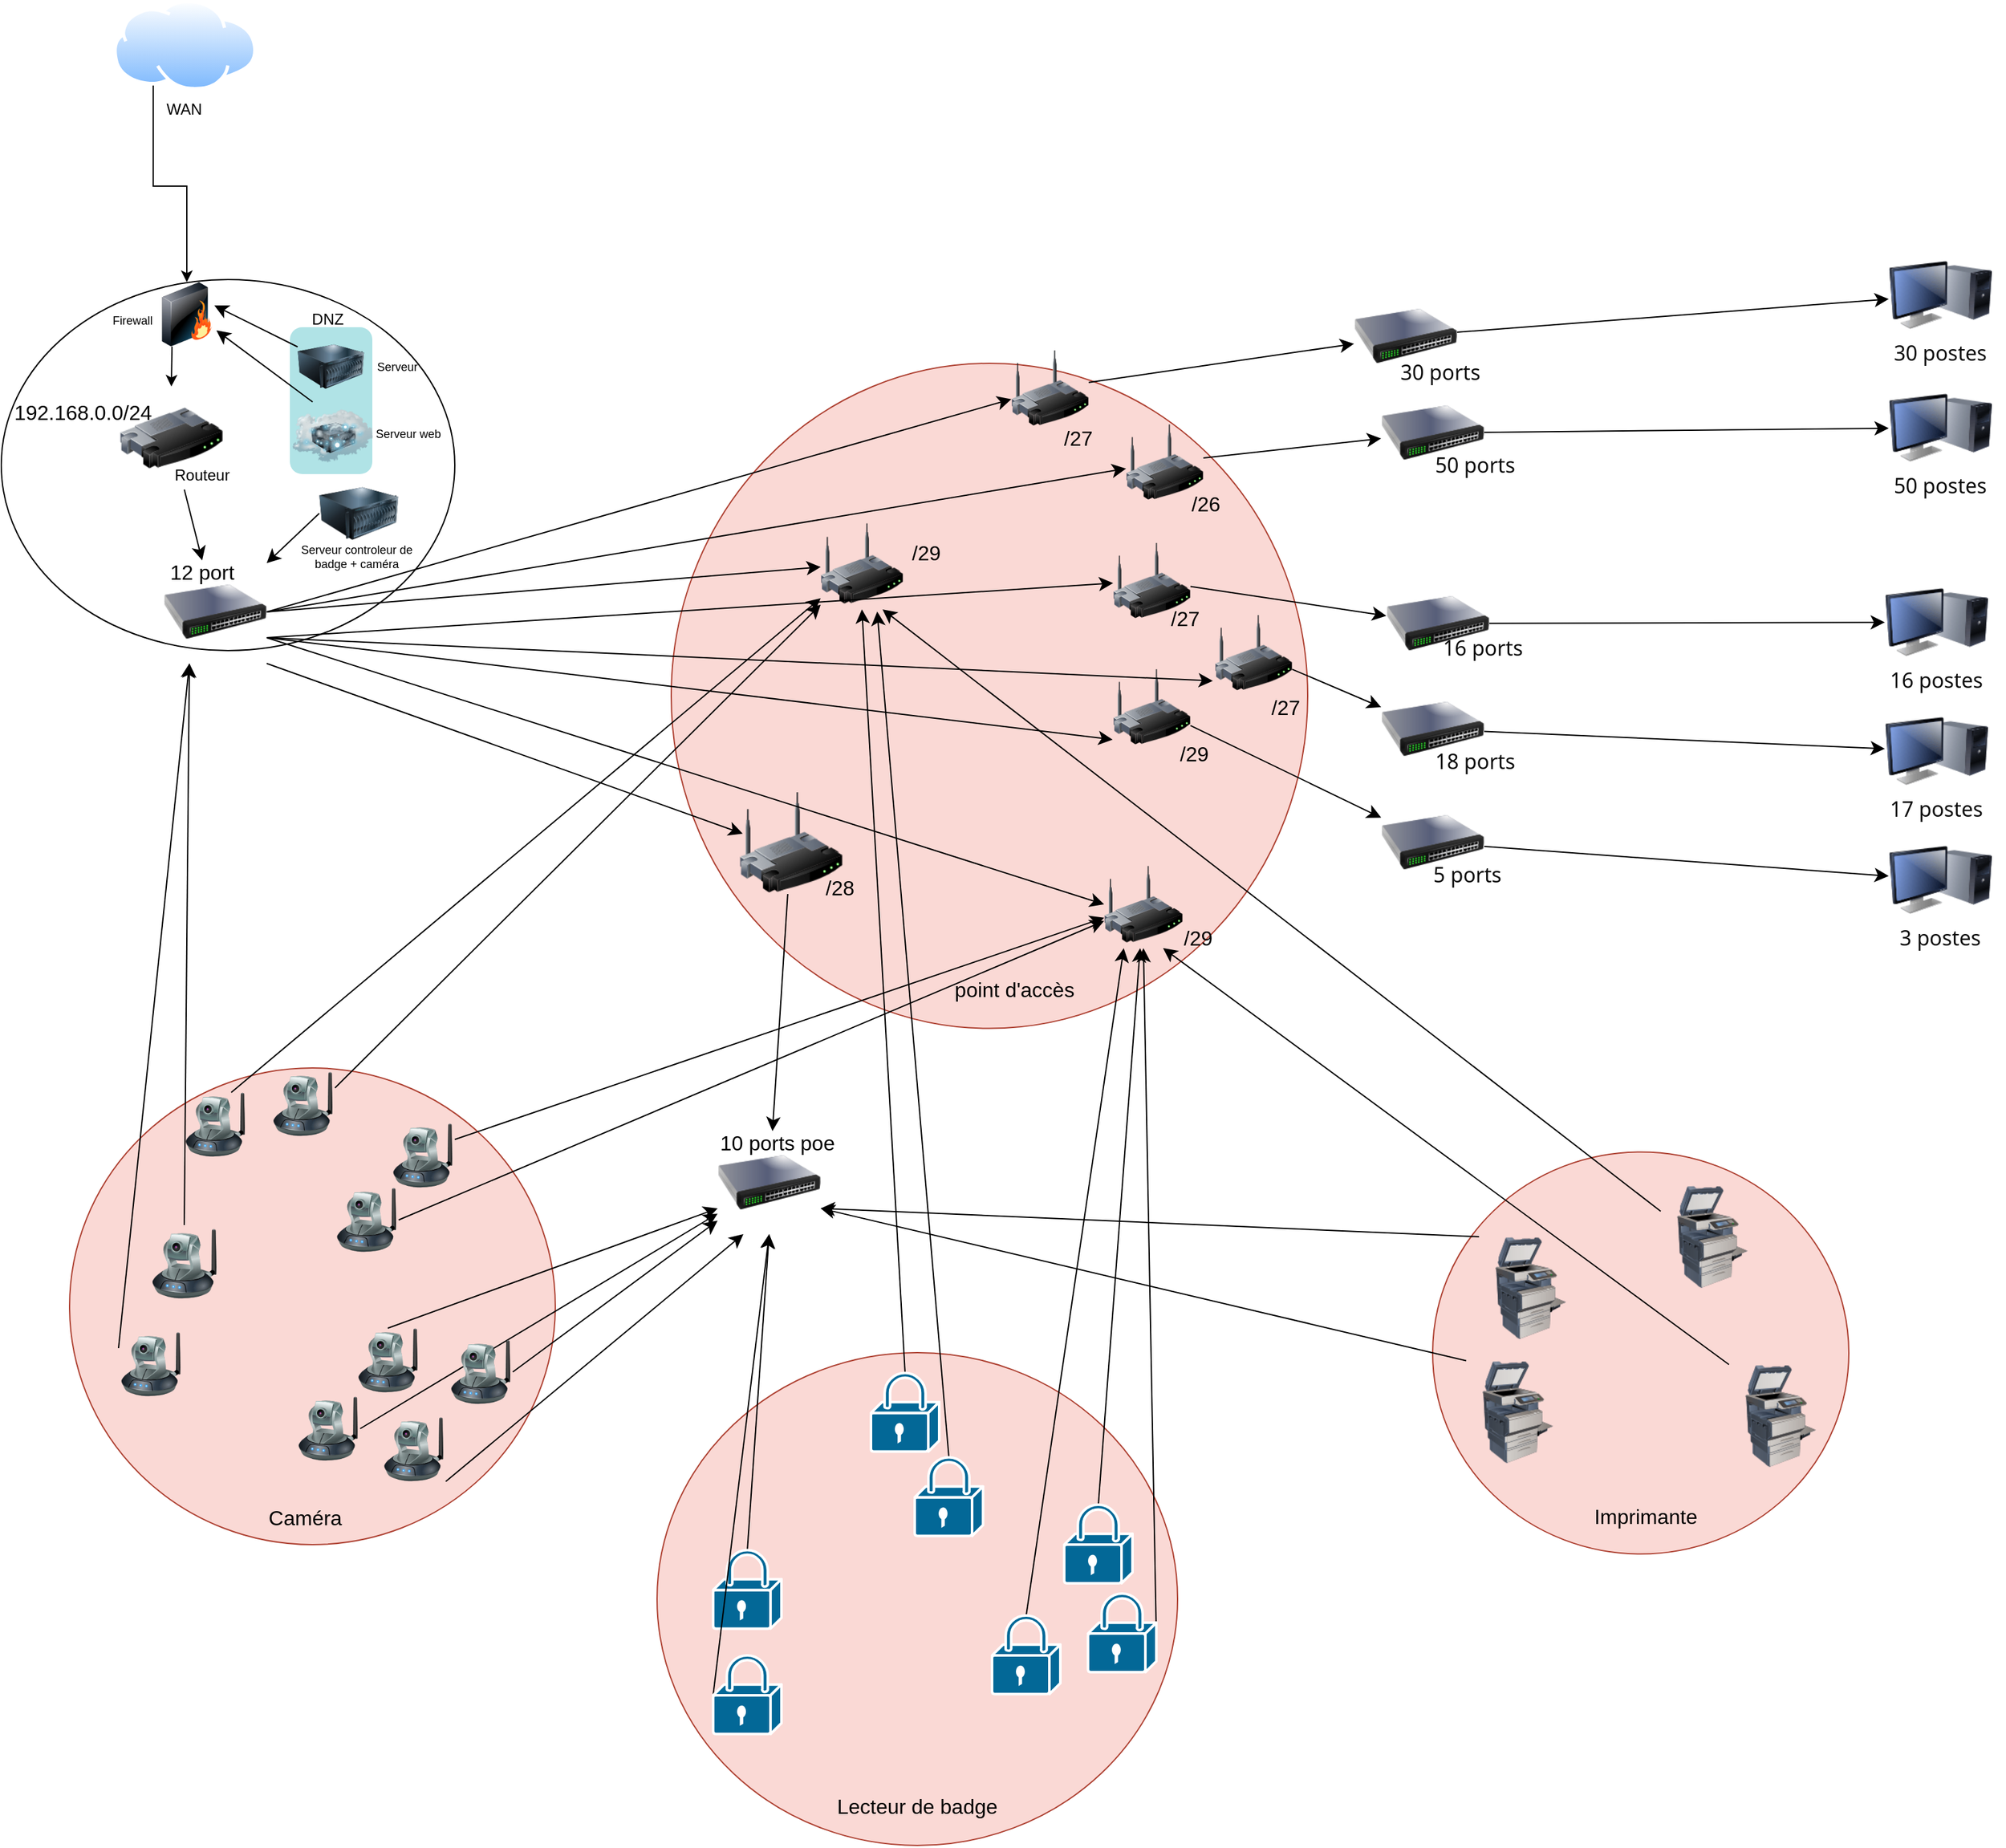 <mxfile version="24.2.5" type="github">
  <diagram name="Page-1" id="uNmgxLQSGDm85WlAwBHo">
    <mxGraphModel dx="1357" dy="1767" grid="0" gridSize="10" guides="1" tooltips="1" connect="1" arrows="1" fold="1" page="0" pageScale="1" pageWidth="827" pageHeight="1169" math="0" shadow="0">
      <root>
        <mxCell id="0" />
        <mxCell id="1" parent="0" />
        <mxCell id="vcCRb2NnFTXX9UuXq3l1-207" value="" style="ellipse;whiteSpace=wrap;html=1;fillColor=#fad9d5;strokeColor=#ae4132;" vertex="1" parent="1">
          <mxGeometry x="897" y="-252" width="494" height="516.28" as="geometry" />
        </mxCell>
        <mxCell id="vcCRb2NnFTXX9UuXq3l1-189" value="" style="ellipse;whiteSpace=wrap;html=1;fillColor=#fad9d5;strokeColor=#ae4132;" vertex="1" parent="1">
          <mxGeometry x="1488" y="360.26" width="323" height="312" as="geometry" />
        </mxCell>
        <mxCell id="vcCRb2NnFTXX9UuXq3l1-183" value="" style="ellipse;whiteSpace=wrap;html=1;fillColor=#fad9d5;strokeColor=#ae4132;" vertex="1" parent="1">
          <mxGeometry x="886" y="516" width="404" height="382.52" as="geometry" />
        </mxCell>
        <mxCell id="vcCRb2NnFTXX9UuXq3l1-178" value="" style="ellipse;whiteSpace=wrap;html=1;fillColor=#fad9d5;strokeColor=#ae4132;" vertex="1" parent="1">
          <mxGeometry x="430" y="295" width="377" height="370" as="geometry" />
        </mxCell>
        <mxCell id="vcCRb2NnFTXX9UuXq3l1-148" value="" style="ellipse;whiteSpace=wrap;html=1;" vertex="1" parent="1">
          <mxGeometry x="377" y="-317" width="352" height="288" as="geometry" />
        </mxCell>
        <mxCell id="vcCRb2NnFTXX9UuXq3l1-3" style="edgeStyle=orthogonalEdgeStyle;rounded=0;orthogonalLoop=1;jettySize=auto;html=1;exitX=0.25;exitY=1;exitDx=0;exitDy=0;" edge="1" parent="1" source="vcCRb2NnFTXX9UuXq3l1-4" target="vcCRb2NnFTXX9UuXq3l1-20">
          <mxGeometry relative="1" as="geometry" />
        </mxCell>
        <mxCell id="vcCRb2NnFTXX9UuXq3l1-10" style="edgeStyle=orthogonalEdgeStyle;rounded=0;orthogonalLoop=1;jettySize=auto;html=1;entryX=0.5;entryY=0;entryDx=0;entryDy=0;exitX=0.25;exitY=1;exitDx=0;exitDy=0;" edge="1" parent="1" source="vcCRb2NnFTXX9UuXq3l1-20" target="vcCRb2NnFTXX9UuXq3l1-22">
          <mxGeometry relative="1" as="geometry">
            <mxPoint x="467.571" y="303.4" as="sourcePoint" />
            <mxPoint x="439.0" y="367" as="targetPoint" />
          </mxGeometry>
        </mxCell>
        <mxCell id="vcCRb2NnFTXX9UuXq3l1-256" style="edgeStyle=none;curved=1;rounded=0;orthogonalLoop=1;jettySize=auto;html=1;exitX=0.5;exitY=0;exitDx=0;exitDy=0;exitPerimeter=0;fontSize=12;startSize=8;endSize=8;entryX=0.5;entryY=1;entryDx=0;entryDy=0;" edge="1" parent="1" source="vcCRb2NnFTXX9UuXq3l1-14" target="vcCRb2NnFTXX9UuXq3l1-50">
          <mxGeometry relative="1" as="geometry">
            <mxPoint x="1029" y="-61" as="targetPoint" />
          </mxGeometry>
        </mxCell>
        <mxCell id="vcCRb2NnFTXX9UuXq3l1-14" value="" style="shape=mxgraph.cisco.security.lock;sketch=0;html=1;pointerEvents=1;dashed=0;fillColor=#036897;strokeColor=#ffffff;strokeWidth=2;verticalLabelPosition=bottom;verticalAlign=top;align=center;outlineConnect=0;" vertex="1" parent="1">
          <mxGeometry x="1052" y="531.76" width="53" height="61" as="geometry" />
        </mxCell>
        <mxCell id="vcCRb2NnFTXX9UuXq3l1-23" value="" style="image;html=1;image=img/lib/clip_art/networking/Switch_128x128.png" vertex="1" parent="1">
          <mxGeometry x="933" y="344" width="80" height="80" as="geometry" />
        </mxCell>
        <mxCell id="vcCRb2NnFTXX9UuXq3l1-210" style="edgeStyle=none;curved=1;rounded=0;orthogonalLoop=1;jettySize=auto;html=1;fontSize=12;startSize=8;endSize=8;" edge="1" parent="1" source="vcCRb2NnFTXX9UuXq3l1-25" target="vcCRb2NnFTXX9UuXq3l1-23">
          <mxGeometry relative="1" as="geometry" />
        </mxCell>
        <mxCell id="vcCRb2NnFTXX9UuXq3l1-25" value="" style="image;html=1;image=img/lib/clip_art/networking/Wireless_Router_128x128.png" vertex="1" parent="1">
          <mxGeometry x="950" y="80" width="80" height="80" as="geometry" />
        </mxCell>
        <mxCell id="vcCRb2NnFTXX9UuXq3l1-262" style="edgeStyle=none;curved=1;rounded=0;orthogonalLoop=1;jettySize=auto;html=1;exitX=1;exitY=0.5;exitDx=0;exitDy=0;fontSize=12;startSize=8;endSize=8;" edge="1" parent="1" source="vcCRb2NnFTXX9UuXq3l1-26" target="vcCRb2NnFTXX9UuXq3l1-23">
          <mxGeometry relative="1" as="geometry" />
        </mxCell>
        <mxCell id="vcCRb2NnFTXX9UuXq3l1-26" value="" style="image;html=1;image=img/lib/clip_art/networking/Ip_Camera_128x128.png" vertex="1" parent="1">
          <mxGeometry x="605.55" y="550" width="50" height="50" as="geometry" />
        </mxCell>
        <mxCell id="vcCRb2NnFTXX9UuXq3l1-261" style="edgeStyle=none;curved=1;rounded=0;orthogonalLoop=1;jettySize=auto;html=1;exitX=0.5;exitY=0;exitDx=0;exitDy=0;entryX=0;entryY=0.75;entryDx=0;entryDy=0;fontSize=12;startSize=8;endSize=8;" edge="1" parent="1" source="vcCRb2NnFTXX9UuXq3l1-30" target="vcCRb2NnFTXX9UuXq3l1-23">
          <mxGeometry relative="1" as="geometry" />
        </mxCell>
        <mxCell id="vcCRb2NnFTXX9UuXq3l1-30" value="" style="image;html=1;image=img/lib/clip_art/networking/Ip_Camera_128x128.png" vertex="1" parent="1">
          <mxGeometry x="652" y="497" width="50" height="50" as="geometry" />
        </mxCell>
        <mxCell id="vcCRb2NnFTXX9UuXq3l1-242" style="edgeStyle=none;curved=1;rounded=0;orthogonalLoop=1;jettySize=auto;html=1;exitX=0;exitY=0.25;exitDx=0;exitDy=0;entryX=0.25;entryY=1;entryDx=0;entryDy=0;fontSize=12;startSize=8;endSize=8;" edge="1" parent="1" source="vcCRb2NnFTXX9UuXq3l1-32" target="vcCRb2NnFTXX9UuXq3l1-12">
          <mxGeometry relative="1" as="geometry" />
        </mxCell>
        <mxCell id="vcCRb2NnFTXX9UuXq3l1-32" value="" style="image;html=1;image=img/lib/clip_art/networking/Ip_Camera_128x128.png" vertex="1" parent="1">
          <mxGeometry x="468" y="500" width="50" height="50" as="geometry" />
        </mxCell>
        <mxCell id="vcCRb2NnFTXX9UuXq3l1-247" style="edgeStyle=none;curved=1;rounded=0;orthogonalLoop=1;jettySize=auto;html=1;exitX=0;exitY=0;exitDx=0;exitDy=0;entryX=1;entryY=0.75;entryDx=0;entryDy=0;fontSize=12;startSize=8;endSize=8;" edge="1" parent="1" source="vcCRb2NnFTXX9UuXq3l1-34" target="vcCRb2NnFTXX9UuXq3l1-23">
          <mxGeometry relative="1" as="geometry" />
        </mxCell>
        <mxCell id="vcCRb2NnFTXX9UuXq3l1-34" value="" style="image;html=1;image=img/lib/clip_art/computers/Printer_Commercial_128x128.png" vertex="1" parent="1">
          <mxGeometry x="1524.0" y="426" width="80" height="80" as="geometry" />
        </mxCell>
        <mxCell id="vcCRb2NnFTXX9UuXq3l1-248" style="edgeStyle=none;curved=1;rounded=0;orthogonalLoop=1;jettySize=auto;html=1;exitX=0;exitY=0;exitDx=0;exitDy=0;entryX=1;entryY=0.75;entryDx=0;entryDy=0;fontSize=12;startSize=8;endSize=8;" edge="1" parent="1" source="vcCRb2NnFTXX9UuXq3l1-36" target="vcCRb2NnFTXX9UuXq3l1-23">
          <mxGeometry relative="1" as="geometry" />
        </mxCell>
        <mxCell id="vcCRb2NnFTXX9UuXq3l1-36" value="" style="image;html=1;image=img/lib/clip_art/computers/Printer_Commercial_128x128.png" vertex="1" parent="1">
          <mxGeometry x="1514" y="522.26" width="80" height="80" as="geometry" />
        </mxCell>
        <mxCell id="vcCRb2NnFTXX9UuXq3l1-239" style="edgeStyle=none;curved=1;rounded=0;orthogonalLoop=1;jettySize=auto;html=1;exitX=0.5;exitY=0;exitDx=0;exitDy=0;exitPerimeter=0;entryX=0.5;entryY=1;entryDx=0;entryDy=0;fontSize=12;startSize=8;endSize=8;" edge="1" parent="1" source="vcCRb2NnFTXX9UuXq3l1-39" target="vcCRb2NnFTXX9UuXq3l1-23">
          <mxGeometry relative="1" as="geometry" />
        </mxCell>
        <mxCell id="vcCRb2NnFTXX9UuXq3l1-39" value="" style="shape=mxgraph.cisco.security.lock;sketch=0;html=1;pointerEvents=1;dashed=0;fillColor=#036897;strokeColor=#ffffff;strokeWidth=2;verticalLabelPosition=bottom;verticalAlign=top;align=center;outlineConnect=0;" vertex="1" parent="1">
          <mxGeometry x="929.56" y="669.22" width="53" height="61" as="geometry" />
        </mxCell>
        <mxCell id="vcCRb2NnFTXX9UuXq3l1-42" value="" style="image;html=1;image=img/lib/clip_art/networking/Wireless_Router_128x128.png" vertex="1" parent="1">
          <mxGeometry x="1233" y="134" width="61" height="68" as="geometry" />
        </mxCell>
        <mxCell id="vcCRb2NnFTXX9UuXq3l1-258" style="edgeStyle=none;curved=1;rounded=0;orthogonalLoop=1;jettySize=auto;html=1;exitX=0;exitY=0.25;exitDx=0;exitDy=0;fontSize=12;startSize=8;endSize=8;entryX=0.75;entryY=1;entryDx=0;entryDy=0;" edge="1" parent="1" source="vcCRb2NnFTXX9UuXq3l1-44" target="vcCRb2NnFTXX9UuXq3l1-50">
          <mxGeometry relative="1" as="geometry">
            <mxPoint x="1120.667" y="-75.5" as="targetPoint" />
          </mxGeometry>
        </mxCell>
        <mxCell id="vcCRb2NnFTXX9UuXq3l1-44" value="" style="image;html=1;image=img/lib/clip_art/computers/Printer_Commercial_128x128.png" vertex="1" parent="1">
          <mxGeometry x="1665" y="386.26" width="80" height="80" as="geometry" />
        </mxCell>
        <mxCell id="vcCRb2NnFTXX9UuXq3l1-265" style="edgeStyle=none;curved=1;rounded=0;orthogonalLoop=1;jettySize=auto;html=1;exitX=1;exitY=0.25;exitDx=0;exitDy=0;fontSize=12;startSize=8;endSize=8;" edge="1" parent="1" source="vcCRb2NnFTXX9UuXq3l1-45" target="vcCRb2NnFTXX9UuXq3l1-42">
          <mxGeometry relative="1" as="geometry" />
        </mxCell>
        <mxCell id="vcCRb2NnFTXX9UuXq3l1-45" value="" style="image;html=1;image=img/lib/clip_art/networking/Ip_Camera_128x128.png" vertex="1" parent="1">
          <mxGeometry x="679" y="338" width="50" height="50" as="geometry" />
        </mxCell>
        <mxCell id="vcCRb2NnFTXX9UuXq3l1-266" style="edgeStyle=none;curved=1;rounded=0;orthogonalLoop=1;jettySize=auto;html=1;exitX=1;exitY=0.25;exitDx=0;exitDy=0;fontSize=12;startSize=8;endSize=8;" edge="1" parent="1" source="vcCRb2NnFTXX9UuXq3l1-46" target="vcCRb2NnFTXX9UuXq3l1-50">
          <mxGeometry relative="1" as="geometry" />
        </mxCell>
        <mxCell id="vcCRb2NnFTXX9UuXq3l1-46" value="" style="image;html=1;image=img/lib/clip_art/networking/Ip_Camera_128x128.png" vertex="1" parent="1">
          <mxGeometry x="586" y="298" width="50" height="50" as="geometry" />
        </mxCell>
        <mxCell id="vcCRb2NnFTXX9UuXq3l1-50" value="" style="image;html=1;image=img/lib/clip_art/networking/Wireless_Router_128x128.png" vertex="1" parent="1">
          <mxGeometry x="1013" y="-132" width="64" height="71" as="geometry" />
        </mxCell>
        <mxCell id="vcCRb2NnFTXX9UuXq3l1-257" style="edgeStyle=none;curved=1;rounded=0;orthogonalLoop=1;jettySize=auto;html=1;exitX=0;exitY=0;exitDx=0;exitDy=0;entryX=0.75;entryY=1;entryDx=0;entryDy=0;fontSize=12;startSize=8;endSize=8;" edge="1" parent="1" source="vcCRb2NnFTXX9UuXq3l1-52" target="vcCRb2NnFTXX9UuXq3l1-42">
          <mxGeometry relative="1" as="geometry" />
        </mxCell>
        <mxCell id="vcCRb2NnFTXX9UuXq3l1-52" value="" style="image;html=1;image=img/lib/clip_art/computers/Printer_Commercial_128x128.png" vertex="1" parent="1">
          <mxGeometry x="1718" y="525.26" width="80" height="80" as="geometry" />
        </mxCell>
        <mxCell id="vcCRb2NnFTXX9UuXq3l1-267" style="edgeStyle=none;curved=1;rounded=0;orthogonalLoop=1;jettySize=auto;html=1;exitX=0.75;exitY=0;exitDx=0;exitDy=0;fontSize=12;startSize=8;endSize=8;" edge="1" parent="1" source="vcCRb2NnFTXX9UuXq3l1-54" target="vcCRb2NnFTXX9UuXq3l1-50">
          <mxGeometry relative="1" as="geometry" />
        </mxCell>
        <mxCell id="vcCRb2NnFTXX9UuXq3l1-54" value="" style="image;html=1;image=img/lib/clip_art/networking/Ip_Camera_128x128.png" vertex="1" parent="1">
          <mxGeometry x="518" y="314" width="50" height="50" as="geometry" />
        </mxCell>
        <mxCell id="vcCRb2NnFTXX9UuXq3l1-253" style="edgeStyle=none;curved=1;rounded=0;orthogonalLoop=1;jettySize=auto;html=1;exitX=1;exitY=0.5;exitDx=0;exitDy=0;exitPerimeter=0;entryX=0.5;entryY=1;entryDx=0;entryDy=0;fontSize=12;startSize=8;endSize=8;" edge="1" parent="1" source="vcCRb2NnFTXX9UuXq3l1-58" target="vcCRb2NnFTXX9UuXq3l1-42">
          <mxGeometry relative="1" as="geometry" />
        </mxCell>
        <mxCell id="vcCRb2NnFTXX9UuXq3l1-58" value="" style="shape=mxgraph.cisco.security.lock;sketch=0;html=1;pointerEvents=1;dashed=0;fillColor=#036897;strokeColor=#ffffff;strokeWidth=2;verticalLabelPosition=bottom;verticalAlign=top;align=center;outlineConnect=0;" vertex="1" parent="1">
          <mxGeometry x="1220.48" y="703" width="53" height="61" as="geometry" />
        </mxCell>
        <mxCell id="vcCRb2NnFTXX9UuXq3l1-255" style="edgeStyle=none;curved=1;rounded=0;orthogonalLoop=1;jettySize=auto;html=1;exitX=0.5;exitY=0;exitDx=0;exitDy=0;exitPerimeter=0;entryX=0.685;entryY=1.024;entryDx=0;entryDy=0;fontSize=12;startSize=8;endSize=8;entryPerimeter=0;" edge="1" parent="1" source="vcCRb2NnFTXX9UuXq3l1-61" target="vcCRb2NnFTXX9UuXq3l1-50">
          <mxGeometry relative="1" as="geometry" />
        </mxCell>
        <mxCell id="vcCRb2NnFTXX9UuXq3l1-61" value="" style="shape=mxgraph.cisco.security.lock;sketch=0;html=1;pointerEvents=1;dashed=0;fillColor=#036897;strokeColor=#ffffff;strokeWidth=2;verticalLabelPosition=bottom;verticalAlign=top;align=center;outlineConnect=0;" vertex="1" parent="1">
          <mxGeometry x="1086" y="597.26" width="53" height="61" as="geometry" />
        </mxCell>
        <mxCell id="vcCRb2NnFTXX9UuXq3l1-201" style="edgeStyle=none;curved=1;rounded=0;orthogonalLoop=1;jettySize=auto;html=1;fontSize=12;startSize=8;endSize=8;" edge="1" parent="1" source="vcCRb2NnFTXX9UuXq3l1-62" target="vcCRb2NnFTXX9UuXq3l1-82">
          <mxGeometry relative="1" as="geometry" />
        </mxCell>
        <mxCell id="vcCRb2NnFTXX9UuXq3l1-62" value="" style="image;html=1;image=img/lib/clip_art/networking/Wireless_Router_128x128.png" vertex="1" parent="1">
          <mxGeometry x="1240.0" y="-19" width="60" height="67.48" as="geometry" />
        </mxCell>
        <mxCell id="vcCRb2NnFTXX9UuXq3l1-200" style="edgeStyle=none;curved=1;rounded=0;orthogonalLoop=1;jettySize=auto;html=1;fontSize=12;startSize=8;endSize=8;" edge="1" parent="1" source="vcCRb2NnFTXX9UuXq3l1-64" target="vcCRb2NnFTXX9UuXq3l1-81">
          <mxGeometry relative="1" as="geometry" />
        </mxCell>
        <mxCell id="vcCRb2NnFTXX9UuXq3l1-64" value="" style="image;html=1;image=img/lib/clip_art/networking/Wireless_Router_128x128.png" vertex="1" parent="1">
          <mxGeometry x="1319" y="-61.0" width="60" height="67.48" as="geometry" />
        </mxCell>
        <mxCell id="vcCRb2NnFTXX9UuXq3l1-197" style="edgeStyle=none;curved=1;rounded=0;orthogonalLoop=1;jettySize=auto;html=1;fontSize=12;startSize=8;endSize=8;" edge="1" parent="1" source="vcCRb2NnFTXX9UuXq3l1-65" target="vcCRb2NnFTXX9UuXq3l1-78">
          <mxGeometry relative="1" as="geometry" />
        </mxCell>
        <mxCell id="vcCRb2NnFTXX9UuXq3l1-65" value="" style="image;html=1;image=img/lib/clip_art/networking/Wireless_Router_128x128.png" vertex="1" parent="1">
          <mxGeometry x="1161" y="-266.48" width="60" height="67.48" as="geometry" />
        </mxCell>
        <mxCell id="vcCRb2NnFTXX9UuXq3l1-198" style="edgeStyle=none;curved=1;rounded=0;orthogonalLoop=1;jettySize=auto;html=1;fontSize=12;startSize=8;endSize=8;" edge="1" parent="1" source="vcCRb2NnFTXX9UuXq3l1-67" target="vcCRb2NnFTXX9UuXq3l1-79">
          <mxGeometry relative="1" as="geometry" />
        </mxCell>
        <mxCell id="vcCRb2NnFTXX9UuXq3l1-67" value="" style="image;html=1;image=img/lib/clip_art/networking/Wireless_Router_128x128.png" vertex="1" parent="1">
          <mxGeometry x="1250.0" y="-209.0" width="60" height="67.48" as="geometry" />
        </mxCell>
        <mxCell id="vcCRb2NnFTXX9UuXq3l1-240" style="edgeStyle=none;curved=1;rounded=0;orthogonalLoop=1;jettySize=auto;html=1;exitX=0;exitY=0.5;exitDx=0;exitDy=0;exitPerimeter=0;entryX=0.5;entryY=1;entryDx=0;entryDy=0;fontSize=12;startSize=8;endSize=8;" edge="1" parent="1" source="vcCRb2NnFTXX9UuXq3l1-72" target="vcCRb2NnFTXX9UuXq3l1-23">
          <mxGeometry relative="1" as="geometry" />
        </mxCell>
        <mxCell id="vcCRb2NnFTXX9UuXq3l1-72" value="" style="shape=mxgraph.cisco.security.lock;sketch=0;html=1;pointerEvents=1;dashed=0;fillColor=#036897;strokeColor=#ffffff;strokeWidth=2;verticalLabelPosition=bottom;verticalAlign=top;align=center;outlineConnect=0;" vertex="1" parent="1">
          <mxGeometry x="929.56" y="750.98" width="53" height="61" as="geometry" />
        </mxCell>
        <mxCell id="vcCRb2NnFTXX9UuXq3l1-199" style="edgeStyle=none;curved=1;rounded=0;orthogonalLoop=1;jettySize=auto;html=1;fontSize=12;startSize=8;endSize=8;" edge="1" parent="1" source="vcCRb2NnFTXX9UuXq3l1-74" target="vcCRb2NnFTXX9UuXq3l1-80">
          <mxGeometry relative="1" as="geometry" />
        </mxCell>
        <mxCell id="vcCRb2NnFTXX9UuXq3l1-74" value="" style="image;html=1;image=img/lib/clip_art/networking/Wireless_Router_128x128.png" vertex="1" parent="1">
          <mxGeometry x="1240.0" y="-117.0" width="60" height="67.48" as="geometry" />
        </mxCell>
        <mxCell id="vcCRb2NnFTXX9UuXq3l1-202" style="edgeStyle=none;curved=1;rounded=0;orthogonalLoop=1;jettySize=auto;html=1;fontSize=12;startSize=8;endSize=8;" edge="1" parent="1" source="vcCRb2NnFTXX9UuXq3l1-78" target="vcCRb2NnFTXX9UuXq3l1-91">
          <mxGeometry relative="1" as="geometry" />
        </mxCell>
        <mxCell id="vcCRb2NnFTXX9UuXq3l1-78" value="" style="image;html=1;image=img/lib/clip_art/networking/Switch_128x128.png" vertex="1" parent="1">
          <mxGeometry x="1427" y="-313" width="80" height="80" as="geometry" />
        </mxCell>
        <mxCell id="vcCRb2NnFTXX9UuXq3l1-203" style="edgeStyle=none;curved=1;rounded=0;orthogonalLoop=1;jettySize=auto;html=1;fontSize=12;startSize=8;endSize=8;" edge="1" parent="1" source="vcCRb2NnFTXX9UuXq3l1-79" target="vcCRb2NnFTXX9UuXq3l1-88">
          <mxGeometry relative="1" as="geometry" />
        </mxCell>
        <mxCell id="vcCRb2NnFTXX9UuXq3l1-79" value="" style="image;html=1;image=img/lib/clip_art/networking/Switch_128x128.png" vertex="1" parent="1">
          <mxGeometry x="1448" y="-238" width="80" height="80" as="geometry" />
        </mxCell>
        <mxCell id="vcCRb2NnFTXX9UuXq3l1-205" style="edgeStyle=none;curved=1;rounded=0;orthogonalLoop=1;jettySize=auto;html=1;fontSize=12;startSize=8;endSize=8;" edge="1" parent="1" source="vcCRb2NnFTXX9UuXq3l1-80" target="vcCRb2NnFTXX9UuXq3l1-94">
          <mxGeometry relative="1" as="geometry" />
        </mxCell>
        <mxCell id="vcCRb2NnFTXX9UuXq3l1-204" style="edgeStyle=none;curved=1;rounded=0;orthogonalLoop=1;jettySize=auto;html=1;fontSize=12;startSize=8;endSize=8;" edge="1" parent="1" source="vcCRb2NnFTXX9UuXq3l1-81" target="vcCRb2NnFTXX9UuXq3l1-97">
          <mxGeometry relative="1" as="geometry" />
        </mxCell>
        <mxCell id="vcCRb2NnFTXX9UuXq3l1-206" style="edgeStyle=none;curved=1;rounded=0;orthogonalLoop=1;jettySize=auto;html=1;fontSize=12;startSize=8;endSize=8;" edge="1" parent="1" source="vcCRb2NnFTXX9UuXq3l1-82" target="vcCRb2NnFTXX9UuXq3l1-100">
          <mxGeometry relative="1" as="geometry" />
        </mxCell>
        <mxCell id="vcCRb2NnFTXX9UuXq3l1-85" value="&lt;span style=&quot;color: rgb(13, 13, 13); font-family: Söhne, ui-sans-serif, system-ui, -apple-system, &amp;quot;Segoe UI&amp;quot;, Roboto, Ubuntu, Cantarell, &amp;quot;Noto Sans&amp;quot;, sans-serif, &amp;quot;Helvetica Neue&amp;quot;, Arial, &amp;quot;Apple Color Emoji&amp;quot;, &amp;quot;Segoe UI Emoji&amp;quot;, &amp;quot;Segoe UI Symbol&amp;quot;, &amp;quot;Noto Color Emoji&amp;quot;; font-size: 16px; text-align: start; white-space-collapse: preserve;&quot;&gt;50 ports&lt;/span&gt;" style="text;strokeColor=none;align=center;fillColor=none;html=1;verticalAlign=middle;whiteSpace=wrap;rounded=0;labelBackgroundColor=none;" vertex="1" parent="1">
          <mxGeometry x="1471" y="-188" width="100" height="30" as="geometry" />
        </mxCell>
        <mxCell id="vcCRb2NnFTXX9UuXq3l1-86" value="&lt;span style=&quot;color: rgb(13, 13, 13); font-family: Söhne, ui-sans-serif, system-ui, -apple-system, &amp;quot;Segoe UI&amp;quot;, Roboto, Ubuntu, Cantarell, &amp;quot;Noto Sans&amp;quot;, sans-serif, &amp;quot;Helvetica Neue&amp;quot;, Arial, &amp;quot;Apple Color Emoji&amp;quot;, &amp;quot;Segoe UI Emoji&amp;quot;, &amp;quot;Segoe UI Symbol&amp;quot;, &amp;quot;Noto Color Emoji&amp;quot;; font-size: 16px; text-align: start; white-space-collapse: preserve;&quot;&gt;30 ports&lt;/span&gt;" style="text;strokeColor=none;align=center;fillColor=none;html=1;verticalAlign=middle;whiteSpace=wrap;rounded=0;labelBackgroundColor=none;" vertex="1" parent="1">
          <mxGeometry x="1444" y="-260.22" width="100" height="30" as="geometry" />
        </mxCell>
        <mxCell id="vcCRb2NnFTXX9UuXq3l1-250" style="edgeStyle=none;curved=1;rounded=0;orthogonalLoop=1;jettySize=auto;html=1;exitX=0.5;exitY=0;exitDx=0;exitDy=0;exitPerimeter=0;fontSize=12;startSize=8;endSize=8;" edge="1" parent="1" source="vcCRb2NnFTXX9UuXq3l1-144" target="vcCRb2NnFTXX9UuXq3l1-42">
          <mxGeometry relative="1" as="geometry" />
        </mxCell>
        <mxCell id="vcCRb2NnFTXX9UuXq3l1-144" value="" style="shape=mxgraph.cisco.security.lock;sketch=0;html=1;pointerEvents=1;dashed=0;fillColor=#036897;strokeColor=#ffffff;strokeWidth=2;verticalLabelPosition=bottom;verticalAlign=top;align=center;outlineConnect=0;" vertex="1" parent="1">
          <mxGeometry x="1202.0" y="634" width="53" height="61" as="geometry" />
        </mxCell>
        <mxCell id="vcCRb2NnFTXX9UuXq3l1-254" style="edgeStyle=none;curved=1;rounded=0;orthogonalLoop=1;jettySize=auto;html=1;exitX=0.5;exitY=0;exitDx=0;exitDy=0;exitPerimeter=0;entryX=0.25;entryY=1;entryDx=0;entryDy=0;fontSize=12;startSize=8;endSize=8;" edge="1" parent="1" source="vcCRb2NnFTXX9UuXq3l1-145" target="vcCRb2NnFTXX9UuXq3l1-42">
          <mxGeometry relative="1" as="geometry" />
        </mxCell>
        <mxCell id="vcCRb2NnFTXX9UuXq3l1-145" value="" style="shape=mxgraph.cisco.security.lock;sketch=0;html=1;pointerEvents=1;dashed=0;fillColor=#036897;strokeColor=#ffffff;strokeWidth=2;verticalLabelPosition=bottom;verticalAlign=top;align=center;outlineConnect=0;" vertex="1" parent="1">
          <mxGeometry x="1146" y="720" width="53" height="61" as="geometry" />
        </mxCell>
        <mxCell id="vcCRb2NnFTXX9UuXq3l1-149" value="" style="group" vertex="1" connectable="0" parent="1">
          <mxGeometry x="464" y="-534" width="111.11" height="100" as="geometry" />
        </mxCell>
        <mxCell id="vcCRb2NnFTXX9UuXq3l1-4" value="" style="image;aspect=fixed;perimeter=ellipsePerimeter;html=1;align=center;shadow=0;dashed=0;spacingTop=3;image=img/lib/active_directory/internet_cloud.svg;" vertex="1" parent="vcCRb2NnFTXX9UuXq3l1-149">
          <mxGeometry width="111.11" height="70" as="geometry" />
        </mxCell>
        <mxCell id="vcCRb2NnFTXX9UuXq3l1-120" value="WAN" style="text;strokeColor=none;align=center;fillColor=none;html=1;verticalAlign=middle;whiteSpace=wrap;rounded=0;" vertex="1" parent="vcCRb2NnFTXX9UuXq3l1-149">
          <mxGeometry x="25" y="70" width="60" height="30" as="geometry" />
        </mxCell>
        <mxCell id="vcCRb2NnFTXX9UuXq3l1-154" value="" style="group" vertex="1" connectable="0" parent="1">
          <mxGeometry x="433" y="-315" width="111" height="50" as="geometry" />
        </mxCell>
        <mxCell id="vcCRb2NnFTXX9UuXq3l1-20" value="" style="image;html=1;image=img/lib/clip_art/networking/Firewall_128x128.png" vertex="1" parent="vcCRb2NnFTXX9UuXq3l1-154">
          <mxGeometry x="65" width="46" height="50" as="geometry" />
        </mxCell>
        <mxCell id="vcCRb2NnFTXX9UuXq3l1-108" value="Firewall" style="text;strokeColor=none;align=center;fillColor=none;html=1;verticalAlign=middle;whiteSpace=wrap;rounded=0;fontSize=9;labelBackgroundColor=none;" vertex="1" parent="vcCRb2NnFTXX9UuXq3l1-154">
          <mxGeometry x="6" y="20" width="80" height="20" as="geometry" />
        </mxCell>
        <mxCell id="vcCRb2NnFTXX9UuXq3l1-22" value="" style="image;html=1;image=img/lib/clip_art/networking/Router_128x128.png" vertex="1" parent="1">
          <mxGeometry x="469" y="-234" width="80" height="80" as="geometry" />
        </mxCell>
        <mxCell id="vcCRb2NnFTXX9UuXq3l1-109" value="Routeur" style="text;strokeColor=none;align=center;fillColor=none;html=1;verticalAlign=middle;whiteSpace=wrap;rounded=0;" vertex="1" parent="1">
          <mxGeometry x="503" y="-180.26" width="60" height="30" as="geometry" />
        </mxCell>
        <mxCell id="vcCRb2NnFTXX9UuXq3l1-223" style="edgeStyle=none;curved=1;rounded=0;orthogonalLoop=1;jettySize=auto;html=1;exitX=1;exitY=0.5;exitDx=0;exitDy=0;fontSize=12;startSize=8;endSize=8;" edge="1" parent="1" source="vcCRb2NnFTXX9UuXq3l1-12" target="vcCRb2NnFTXX9UuXq3l1-50">
          <mxGeometry relative="1" as="geometry" />
        </mxCell>
        <mxCell id="vcCRb2NnFTXX9UuXq3l1-226" style="edgeStyle=none;curved=1;rounded=0;orthogonalLoop=1;jettySize=auto;html=1;exitX=1;exitY=0.75;exitDx=0;exitDy=0;fontSize=12;startSize=8;endSize=8;" edge="1" parent="1" source="vcCRb2NnFTXX9UuXq3l1-12" target="vcCRb2NnFTXX9UuXq3l1-74">
          <mxGeometry relative="1" as="geometry" />
        </mxCell>
        <mxCell id="vcCRb2NnFTXX9UuXq3l1-230" style="edgeStyle=none;curved=1;rounded=0;orthogonalLoop=1;jettySize=auto;html=1;exitX=1;exitY=0.75;exitDx=0;exitDy=0;entryX=0;entryY=0.5;entryDx=0;entryDy=0;fontSize=12;startSize=8;endSize=8;" edge="1" parent="1" source="vcCRb2NnFTXX9UuXq3l1-12" target="vcCRb2NnFTXX9UuXq3l1-42">
          <mxGeometry relative="1" as="geometry" />
        </mxCell>
        <mxCell id="vcCRb2NnFTXX9UuXq3l1-12" value="" style="image;html=1;image=img/lib/clip_art/networking/Switch_128x128.png;imageBackground=none;imageBorder=none;" vertex="1" parent="1">
          <mxGeometry x="503" y="-99" width="80" height="80" as="geometry" />
        </mxCell>
        <mxCell id="vcCRb2NnFTXX9UuXq3l1-159" style="edgeStyle=none;curved=1;rounded=0;orthogonalLoop=1;jettySize=auto;html=1;fontSize=12;startSize=8;endSize=8;" edge="1" parent="1" source="vcCRb2NnFTXX9UuXq3l1-22" target="vcCRb2NnFTXX9UuXq3l1-12">
          <mxGeometry relative="1" as="geometry" />
        </mxCell>
        <mxCell id="vcCRb2NnFTXX9UuXq3l1-165" value="" style="rounded=1;whiteSpace=wrap;html=1;strokeColor=none;fillColor=#b0e3e6;" vertex="1" parent="1">
          <mxGeometry x="601" y="-280" width="64" height="114" as="geometry" />
        </mxCell>
        <mxCell id="vcCRb2NnFTXX9UuXq3l1-151" value="" style="group;labelBackgroundColor=none;" vertex="1" connectable="0" parent="1">
          <mxGeometry x="603" y="-222" width="133" height="62" as="geometry" />
        </mxCell>
        <mxCell id="vcCRb2NnFTXX9UuXq3l1-15" value="" style="image;html=1;image=img/lib/clip_art/networking/Cloud_Server_128x128.png" vertex="1" parent="vcCRb2NnFTXX9UuXq3l1-151">
          <mxGeometry width="62.588" height="53" as="geometry" />
        </mxCell>
        <mxCell id="vcCRb2NnFTXX9UuXq3l1-106" value="Serveur web" style="text;strokeColor=none;align=center;fillColor=none;html=1;verticalAlign=middle;whiteSpace=wrap;rounded=0;fontSize=9;labelBackgroundColor=none;" vertex="1" parent="vcCRb2NnFTXX9UuXq3l1-151">
          <mxGeometry x="46.941" y="11.925" width="86.059" height="26.5" as="geometry" />
        </mxCell>
        <mxCell id="vcCRb2NnFTXX9UuXq3l1-152" value="" style="group;labelBackgroundColor=none;" vertex="1" connectable="0" parent="1">
          <mxGeometry x="607" y="-280" width="117" height="111" as="geometry" />
        </mxCell>
        <mxCell id="vcCRb2NnFTXX9UuXq3l1-5" value="" style="image;html=1;image=img/lib/clip_art/computers/Server_128x128.png" vertex="1" parent="vcCRb2NnFTXX9UuXq3l1-152">
          <mxGeometry width="51.897" height="61.0" as="geometry" />
        </mxCell>
        <mxCell id="vcCRb2NnFTXX9UuXq3l1-107" value="Serveur" style="text;strokeColor=none;align=center;fillColor=none;html=1;verticalAlign=middle;whiteSpace=wrap;rounded=0;fontSize=9;labelBackgroundColor=none;" vertex="1" parent="vcCRb2NnFTXX9UuXq3l1-152">
          <mxGeometry x="48.19" y="22.875" width="59.31" height="15.25" as="geometry" />
        </mxCell>
        <mxCell id="vcCRb2NnFTXX9UuXq3l1-166" value="DNZ" style="text;strokeColor=none;align=center;fillColor=none;html=1;verticalAlign=middle;whiteSpace=wrap;rounded=0;fontSize=12;" vertex="1" parent="1">
          <mxGeometry x="614" y="-294" width="33.1" height="16" as="geometry" />
        </mxCell>
        <mxCell id="vcCRb2NnFTXX9UuXq3l1-241" style="edgeStyle=none;curved=1;rounded=0;orthogonalLoop=1;jettySize=auto;html=1;exitX=0.5;exitY=0;exitDx=0;exitDy=0;entryX=0.25;entryY=1;entryDx=0;entryDy=0;fontSize=12;startSize=8;endSize=8;" edge="1" parent="1" source="vcCRb2NnFTXX9UuXq3l1-19" target="vcCRb2NnFTXX9UuXq3l1-12">
          <mxGeometry relative="1" as="geometry" />
        </mxCell>
        <mxCell id="vcCRb2NnFTXX9UuXq3l1-19" value="" style="image;html=1;image=img/lib/clip_art/networking/Ip_Camera_128x128.png" vertex="1" parent="1">
          <mxGeometry x="494" y="417" width="50" height="60" as="geometry" />
        </mxCell>
        <mxCell id="vcCRb2NnFTXX9UuXq3l1-260" style="edgeStyle=none;curved=1;rounded=0;orthogonalLoop=1;jettySize=auto;html=1;exitX=1;exitY=1;exitDx=0;exitDy=0;entryX=0.25;entryY=1;entryDx=0;entryDy=0;fontSize=12;startSize=8;endSize=8;" edge="1" parent="1" source="vcCRb2NnFTXX9UuXq3l1-17" target="vcCRb2NnFTXX9UuXq3l1-23">
          <mxGeometry relative="1" as="geometry" />
        </mxCell>
        <mxCell id="vcCRb2NnFTXX9UuXq3l1-17" value="" style="image;html=1;image=img/lib/clip_art/networking/Ip_Camera_128x128.png" vertex="1" parent="1">
          <mxGeometry x="672" y="566" width="50" height="50" as="geometry" />
        </mxCell>
        <mxCell id="vcCRb2NnFTXX9UuXq3l1-264" style="edgeStyle=none;curved=1;rounded=0;orthogonalLoop=1;jettySize=auto;html=1;exitX=1;exitY=0.5;exitDx=0;exitDy=0;fontSize=12;startSize=8;endSize=8;" edge="1" parent="1" source="vcCRb2NnFTXX9UuXq3l1-28" target="vcCRb2NnFTXX9UuXq3l1-42">
          <mxGeometry relative="1" as="geometry" />
        </mxCell>
        <mxCell id="vcCRb2NnFTXX9UuXq3l1-28" value="" style="image;html=1;image=img/lib/clip_art/networking/Ip_Camera_128x128.png" vertex="1" parent="1">
          <mxGeometry x="635.4" y="388" width="50" height="50" as="geometry" />
        </mxCell>
        <mxCell id="vcCRb2NnFTXX9UuXq3l1-259" style="edgeStyle=none;curved=1;rounded=0;orthogonalLoop=1;jettySize=auto;html=1;exitX=1;exitY=0.5;exitDx=0;exitDy=0;fontSize=12;startSize=8;endSize=8;" edge="1" parent="1" source="vcCRb2NnFTXX9UuXq3l1-55" target="vcCRb2NnFTXX9UuXq3l1-23">
          <mxGeometry relative="1" as="geometry" />
        </mxCell>
        <mxCell id="vcCRb2NnFTXX9UuXq3l1-55" value="" style="image;html=1;image=img/lib/clip_art/networking/Ip_Camera_128x128.png" vertex="1" parent="1">
          <mxGeometry x="724" y="506" width="50" height="50" as="geometry" />
        </mxCell>
        <mxCell id="vcCRb2NnFTXX9UuXq3l1-269" style="edgeStyle=none;curved=1;rounded=0;orthogonalLoop=1;jettySize=auto;html=1;exitX=0;exitY=0.5;exitDx=0;exitDy=0;fontSize=12;startSize=8;endSize=8;" edge="1" parent="1" source="vcCRb2NnFTXX9UuXq3l1-7" target="vcCRb2NnFTXX9UuXq3l1-12">
          <mxGeometry relative="1" as="geometry" />
        </mxCell>
        <mxCell id="vcCRb2NnFTXX9UuXq3l1-7" value="" style="image;html=1;image=img/lib/clip_art/computers/Server_128x128.png" vertex="1" parent="1">
          <mxGeometry x="623.8" y="-166" width="61.6" height="61" as="geometry" />
        </mxCell>
        <mxCell id="vcCRb2NnFTXX9UuXq3l1-129" value="Serveur controleur de badge + caméra" style="text;strokeColor=none;align=center;fillColor=none;html=1;verticalAlign=middle;whiteSpace=wrap;rounded=0;fontSize=9;labelBackgroundColor=none;" vertex="1" parent="1">
          <mxGeometry x="607" y="-117" width="92.4" height="30.5" as="geometry" />
        </mxCell>
        <mxCell id="vcCRb2NnFTXX9UuXq3l1-187" style="edgeStyle=none;curved=1;rounded=0;orthogonalLoop=1;jettySize=auto;html=1;exitX=0.25;exitY=1;exitDx=0;exitDy=0;fontSize=12;startSize=8;endSize=8;" edge="1" parent="1" source="vcCRb2NnFTXX9UuXq3l1-36" target="vcCRb2NnFTXX9UuXq3l1-36">
          <mxGeometry relative="1" as="geometry" />
        </mxCell>
        <mxCell id="vcCRb2NnFTXX9UuXq3l1-188" style="edgeStyle=none;curved=1;rounded=0;orthogonalLoop=1;jettySize=auto;html=1;exitX=0.5;exitY=1;exitDx=0;exitDy=0;fontSize=12;startSize=8;endSize=8;" edge="1" parent="1" source="vcCRb2NnFTXX9UuXq3l1-52" target="vcCRb2NnFTXX9UuXq3l1-52">
          <mxGeometry relative="1" as="geometry" />
        </mxCell>
        <mxCell id="vcCRb2NnFTXX9UuXq3l1-192" value="" style="group" vertex="1" connectable="0" parent="1">
          <mxGeometry x="1832" y="-345" width="100" height="100" as="geometry" />
        </mxCell>
        <mxCell id="vcCRb2NnFTXX9UuXq3l1-91" value="" style="image;html=1;image=img/lib/clip_art/computers/Monitor_Tower_128x128.png" vertex="1" parent="vcCRb2NnFTXX9UuXq3l1-192">
          <mxGeometry x="10" width="80" height="80" as="geometry" />
        </mxCell>
        <mxCell id="vcCRb2NnFTXX9UuXq3l1-92" value="&lt;span style=&quot;color: rgb(13, 13, 13); font-family: Söhne, ui-sans-serif, system-ui, -apple-system, &amp;quot;Segoe UI&amp;quot;, Roboto, Ubuntu, Cantarell, &amp;quot;Noto Sans&amp;quot;, sans-serif, &amp;quot;Helvetica Neue&amp;quot;, Arial, &amp;quot;Apple Color Emoji&amp;quot;, &amp;quot;Segoe UI Emoji&amp;quot;, &amp;quot;Segoe UI Symbol&amp;quot;, &amp;quot;Noto Color Emoji&amp;quot;; font-size: 16px; text-align: start; white-space-collapse: preserve;&quot;&gt;30 postes&lt;/span&gt;" style="text;strokeColor=none;align=center;fillColor=none;html=1;verticalAlign=middle;whiteSpace=wrap;rounded=0;labelBackgroundColor=none;" vertex="1" parent="vcCRb2NnFTXX9UuXq3l1-192">
          <mxGeometry y="70" width="100" height="30" as="geometry" />
        </mxCell>
        <mxCell id="vcCRb2NnFTXX9UuXq3l1-193" value="" style="group" vertex="1" connectable="0" parent="1">
          <mxGeometry x="1832" y="-242" width="100" height="100" as="geometry" />
        </mxCell>
        <mxCell id="vcCRb2NnFTXX9UuXq3l1-88" value="" style="image;html=1;image=img/lib/clip_art/computers/Monitor_Tower_128x128.png" vertex="1" parent="vcCRb2NnFTXX9UuXq3l1-193">
          <mxGeometry x="10" width="80" height="80" as="geometry" />
        </mxCell>
        <mxCell id="vcCRb2NnFTXX9UuXq3l1-89" value="&lt;span style=&quot;color: rgb(13, 13, 13); font-family: Söhne, ui-sans-serif, system-ui, -apple-system, &amp;quot;Segoe UI&amp;quot;, Roboto, Ubuntu, Cantarell, &amp;quot;Noto Sans&amp;quot;, sans-serif, &amp;quot;Helvetica Neue&amp;quot;, Arial, &amp;quot;Apple Color Emoji&amp;quot;, &amp;quot;Segoe UI Emoji&amp;quot;, &amp;quot;Segoe UI Symbol&amp;quot;, &amp;quot;Noto Color Emoji&amp;quot;; font-size: 16px; text-align: start; white-space-collapse: preserve;&quot;&gt;50 postes&lt;/span&gt;" style="text;strokeColor=none;align=center;fillColor=none;html=1;verticalAlign=middle;whiteSpace=wrap;rounded=0;labelBackgroundColor=none;" vertex="1" parent="vcCRb2NnFTXX9UuXq3l1-193">
          <mxGeometry y="70" width="100" height="30" as="geometry" />
        </mxCell>
        <mxCell id="vcCRb2NnFTXX9UuXq3l1-194" value="" style="group" vertex="1" connectable="0" parent="1">
          <mxGeometry x="1829" y="-91" width="100" height="100" as="geometry" />
        </mxCell>
        <mxCell id="vcCRb2NnFTXX9UuXq3l1-94" value="" style="image;html=1;image=img/lib/clip_art/computers/Monitor_Tower_128x128.png" vertex="1" parent="vcCRb2NnFTXX9UuXq3l1-194">
          <mxGeometry x="10" width="80" height="80" as="geometry" />
        </mxCell>
        <mxCell id="vcCRb2NnFTXX9UuXq3l1-95" value="&lt;span style=&quot;color: rgb(13, 13, 13); font-family: Söhne, ui-sans-serif, system-ui, -apple-system, &amp;quot;Segoe UI&amp;quot;, Roboto, Ubuntu, Cantarell, &amp;quot;Noto Sans&amp;quot;, sans-serif, &amp;quot;Helvetica Neue&amp;quot;, Arial, &amp;quot;Apple Color Emoji&amp;quot;, &amp;quot;Segoe UI Emoji&amp;quot;, &amp;quot;Segoe UI Symbol&amp;quot;, &amp;quot;Noto Color Emoji&amp;quot;; font-size: 16px; text-align: start; white-space-collapse: preserve;&quot;&gt;16 postes&lt;/span&gt;" style="text;strokeColor=none;align=center;fillColor=none;html=1;verticalAlign=middle;whiteSpace=wrap;rounded=0;labelBackgroundColor=none;" vertex="1" parent="vcCRb2NnFTXX9UuXq3l1-194">
          <mxGeometry y="70" width="100" height="30" as="geometry" />
        </mxCell>
        <mxCell id="vcCRb2NnFTXX9UuXq3l1-195" value="" style="group" vertex="1" connectable="0" parent="1">
          <mxGeometry x="1829" y="9" width="100" height="100" as="geometry" />
        </mxCell>
        <mxCell id="vcCRb2NnFTXX9UuXq3l1-97" value="" style="image;html=1;image=img/lib/clip_art/computers/Monitor_Tower_128x128.png" vertex="1" parent="vcCRb2NnFTXX9UuXq3l1-195">
          <mxGeometry x="10" width="80" height="80" as="geometry" />
        </mxCell>
        <mxCell id="vcCRb2NnFTXX9UuXq3l1-98" value="&lt;span style=&quot;color: rgb(13, 13, 13); font-family: Söhne, ui-sans-serif, system-ui, -apple-system, &amp;quot;Segoe UI&amp;quot;, Roboto, Ubuntu, Cantarell, &amp;quot;Noto Sans&amp;quot;, sans-serif, &amp;quot;Helvetica Neue&amp;quot;, Arial, &amp;quot;Apple Color Emoji&amp;quot;, &amp;quot;Segoe UI Emoji&amp;quot;, &amp;quot;Segoe UI Symbol&amp;quot;, &amp;quot;Noto Color Emoji&amp;quot;; font-size: 16px; text-align: start; white-space-collapse: preserve;&quot;&gt;17 postes&lt;/span&gt;" style="text;strokeColor=none;align=center;fillColor=none;html=1;verticalAlign=middle;whiteSpace=wrap;rounded=0;labelBackgroundColor=none;" vertex="1" parent="vcCRb2NnFTXX9UuXq3l1-195">
          <mxGeometry y="70" width="100" height="30" as="geometry" />
        </mxCell>
        <mxCell id="vcCRb2NnFTXX9UuXq3l1-196" value="" style="group" vertex="1" connectable="0" parent="1">
          <mxGeometry x="1832" y="109" width="100" height="100" as="geometry" />
        </mxCell>
        <mxCell id="vcCRb2NnFTXX9UuXq3l1-100" value="" style="image;html=1;image=img/lib/clip_art/computers/Monitor_Tower_128x128.png" vertex="1" parent="vcCRb2NnFTXX9UuXq3l1-196">
          <mxGeometry x="10" width="80" height="80" as="geometry" />
        </mxCell>
        <mxCell id="vcCRb2NnFTXX9UuXq3l1-101" value="&lt;span style=&quot;color: rgb(13, 13, 13); font-family: Söhne, ui-sans-serif, system-ui, -apple-system, &amp;quot;Segoe UI&amp;quot;, Roboto, Ubuntu, Cantarell, &amp;quot;Noto Sans&amp;quot;, sans-serif, &amp;quot;Helvetica Neue&amp;quot;, Arial, &amp;quot;Apple Color Emoji&amp;quot;, &amp;quot;Segoe UI Emoji&amp;quot;, &amp;quot;Segoe UI Symbol&amp;quot;, &amp;quot;Noto Color Emoji&amp;quot;; font-size: 16px; text-align: start; white-space-collapse: preserve;&quot;&gt;3 postes&lt;/span&gt;" style="text;strokeColor=none;align=center;fillColor=none;html=1;verticalAlign=middle;whiteSpace=wrap;rounded=0;labelBackgroundColor=none;" vertex="1" parent="vcCRb2NnFTXX9UuXq3l1-196">
          <mxGeometry y="70" width="100" height="30" as="geometry" />
        </mxCell>
        <mxCell id="vcCRb2NnFTXX9UuXq3l1-211" value="point d&#39;accès" style="text;strokeColor=none;align=center;fillColor=none;html=1;verticalAlign=middle;whiteSpace=wrap;rounded=0;fontSize=16;" vertex="1" parent="1">
          <mxGeometry x="1094.03" y="219" width="138.97" height="30" as="geometry" />
        </mxCell>
        <mxCell id="vcCRb2NnFTXX9UuXq3l1-212" value="Lecteur de badge" style="text;strokeColor=none;align=center;fillColor=none;html=1;verticalAlign=middle;whiteSpace=wrap;rounded=0;fontSize=16;" vertex="1" parent="1">
          <mxGeometry x="981.13" y="853.22" width="213.74" height="30" as="geometry" />
        </mxCell>
        <mxCell id="vcCRb2NnFTXX9UuXq3l1-213" value="Caméra" style="text;strokeColor=none;align=center;fillColor=none;html=1;verticalAlign=middle;whiteSpace=wrap;rounded=0;fontSize=16;" vertex="1" parent="1">
          <mxGeometry x="583.002" y="629.002" width="60" height="30" as="geometry" />
        </mxCell>
        <mxCell id="vcCRb2NnFTXX9UuXq3l1-214" value="Imprimante" style="text;strokeColor=none;align=center;fillColor=none;html=1;verticalAlign=middle;whiteSpace=wrap;rounded=0;fontSize=16;" vertex="1" parent="1">
          <mxGeometry x="1594" y="628.26" width="119" height="30" as="geometry" />
        </mxCell>
        <mxCell id="vcCRb2NnFTXX9UuXq3l1-216" value="" style="group" vertex="1" connectable="0" parent="1">
          <mxGeometry x="1452" y="-90" width="125" height="80" as="geometry" />
        </mxCell>
        <mxCell id="vcCRb2NnFTXX9UuXq3l1-80" value="" style="image;html=1;image=img/lib/clip_art/networking/Switch_128x128.png" vertex="1" parent="vcCRb2NnFTXX9UuXq3l1-216">
          <mxGeometry width="80" height="80" as="geometry" />
        </mxCell>
        <mxCell id="vcCRb2NnFTXX9UuXq3l1-102" value="&lt;span style=&quot;color: rgb(13, 13, 13); font-family: Söhne, ui-sans-serif, system-ui, -apple-system, &amp;quot;Segoe UI&amp;quot;, Roboto, Ubuntu, Cantarell, &amp;quot;Noto Sans&amp;quot;, sans-serif, &amp;quot;Helvetica Neue&amp;quot;, Arial, &amp;quot;Apple Color Emoji&amp;quot;, &amp;quot;Segoe UI Emoji&amp;quot;, &amp;quot;Segoe UI Symbol&amp;quot;, &amp;quot;Noto Color Emoji&amp;quot;; font-size: 16px; text-align: start; white-space-collapse: preserve;&quot;&gt;16&lt;/span&gt;&lt;span style=&quot;color: rgb(13, 13, 13); font-family: Söhne, ui-sans-serif, system-ui, -apple-system, &amp;quot;Segoe UI&amp;quot;, Roboto, Ubuntu, Cantarell, &amp;quot;Noto Sans&amp;quot;, sans-serif, &amp;quot;Helvetica Neue&amp;quot;, Arial, &amp;quot;Apple Color Emoji&amp;quot;, &amp;quot;Segoe UI Emoji&amp;quot;, &amp;quot;Segoe UI Symbol&amp;quot;, &amp;quot;Noto Color Emoji&amp;quot;; font-size: 16px; text-align: start; white-space-collapse: preserve;&quot;&gt; ports&lt;/span&gt;" style="text;strokeColor=none;align=center;fillColor=none;html=1;verticalAlign=middle;whiteSpace=wrap;rounded=0;labelBackgroundColor=none;" vertex="1" parent="vcCRb2NnFTXX9UuXq3l1-216">
          <mxGeometry x="25" y="43.78" width="100" height="30" as="geometry" />
        </mxCell>
        <mxCell id="vcCRb2NnFTXX9UuXq3l1-217" value="" style="group" vertex="1" connectable="0" parent="1">
          <mxGeometry x="1448" y="-8" width="123" height="80" as="geometry" />
        </mxCell>
        <mxCell id="vcCRb2NnFTXX9UuXq3l1-81" value="" style="image;html=1;image=img/lib/clip_art/networking/Switch_128x128.png" vertex="1" parent="vcCRb2NnFTXX9UuXq3l1-217">
          <mxGeometry width="80" height="80" as="geometry" />
        </mxCell>
        <mxCell id="vcCRb2NnFTXX9UuXq3l1-103" value="&lt;span style=&quot;color: rgb(13, 13, 13); font-family: Söhne, ui-sans-serif, system-ui, -apple-system, &amp;quot;Segoe UI&amp;quot;, Roboto, Ubuntu, Cantarell, &amp;quot;Noto Sans&amp;quot;, sans-serif, &amp;quot;Helvetica Neue&amp;quot;, Arial, &amp;quot;Apple Color Emoji&amp;quot;, &amp;quot;Segoe UI Emoji&amp;quot;, &amp;quot;Segoe UI Symbol&amp;quot;, &amp;quot;Noto Color Emoji&amp;quot;; font-size: 16px; text-align: start; white-space-collapse: preserve;&quot;&gt;18 ports&lt;/span&gt;" style="text;strokeColor=none;align=center;fillColor=none;html=1;verticalAlign=middle;whiteSpace=wrap;rounded=0;labelBackgroundColor=none;" vertex="1" parent="vcCRb2NnFTXX9UuXq3l1-217">
          <mxGeometry x="23" y="50" width="100" height="30" as="geometry" />
        </mxCell>
        <mxCell id="vcCRb2NnFTXX9UuXq3l1-218" value="" style="group" vertex="1" connectable="0" parent="1">
          <mxGeometry x="1448" y="80" width="117" height="80" as="geometry" />
        </mxCell>
        <mxCell id="vcCRb2NnFTXX9UuXq3l1-82" value="" style="image;html=1;image=img/lib/clip_art/networking/Switch_128x128.png" vertex="1" parent="vcCRb2NnFTXX9UuXq3l1-218">
          <mxGeometry width="80" height="80" as="geometry" />
        </mxCell>
        <mxCell id="vcCRb2NnFTXX9UuXq3l1-104" value="&lt;span style=&quot;color: rgb(13, 13, 13); font-family: Söhne, ui-sans-serif, system-ui, -apple-system, &amp;quot;Segoe UI&amp;quot;, Roboto, Ubuntu, Cantarell, &amp;quot;Noto Sans&amp;quot;, sans-serif, &amp;quot;Helvetica Neue&amp;quot;, Arial, &amp;quot;Apple Color Emoji&amp;quot;, &amp;quot;Segoe UI Emoji&amp;quot;, &amp;quot;Segoe UI Symbol&amp;quot;, &amp;quot;Noto Color Emoji&amp;quot;; font-size: 16px; text-align: start; white-space-collapse: preserve;&quot;&gt;5 ports&lt;/span&gt;" style="text;strokeColor=none;align=center;fillColor=none;html=1;verticalAlign=middle;whiteSpace=wrap;rounded=0;labelBackgroundColor=none;" vertex="1" parent="vcCRb2NnFTXX9UuXq3l1-218">
          <mxGeometry x="17" y="50" width="100" height="30" as="geometry" />
        </mxCell>
        <mxCell id="vcCRb2NnFTXX9UuXq3l1-219" value="192.168.0.0/24" style="text;strokeColor=none;align=center;fillColor=none;html=1;verticalAlign=middle;whiteSpace=wrap;rounded=0;fontSize=16;" vertex="1" parent="1">
          <mxGeometry x="384" y="-229" width="113.11" height="30" as="geometry" />
        </mxCell>
        <mxCell id="vcCRb2NnFTXX9UuXq3l1-158" style="edgeStyle=none;curved=1;rounded=0;orthogonalLoop=1;jettySize=auto;html=1;exitX=0.25;exitY=0;exitDx=0;exitDy=0;entryX=1;entryY=0.75;entryDx=0;entryDy=0;fontSize=12;startSize=8;endSize=8;" edge="1" parent="1" source="vcCRb2NnFTXX9UuXq3l1-15" target="vcCRb2NnFTXX9UuXq3l1-20">
          <mxGeometry relative="1" as="geometry" />
        </mxCell>
        <mxCell id="vcCRb2NnFTXX9UuXq3l1-157" style="edgeStyle=none;curved=1;rounded=0;orthogonalLoop=1;jettySize=auto;html=1;exitX=0;exitY=0.25;exitDx=0;exitDy=0;entryX=0.965;entryY=0.363;entryDx=0;entryDy=0;entryPerimeter=0;fontSize=12;startSize=8;endSize=8;" edge="1" parent="1" source="vcCRb2NnFTXX9UuXq3l1-5" target="vcCRb2NnFTXX9UuXq3l1-20">
          <mxGeometry relative="1" as="geometry" />
        </mxCell>
        <mxCell id="vcCRb2NnFTXX9UuXq3l1-224" style="edgeStyle=none;curved=1;rounded=0;orthogonalLoop=1;jettySize=auto;html=1;exitX=1;exitY=0.5;exitDx=0;exitDy=0;fontSize=12;startSize=8;endSize=8;" edge="1" parent="1" source="vcCRb2NnFTXX9UuXq3l1-12" target="vcCRb2NnFTXX9UuXq3l1-65">
          <mxGeometry relative="1" as="geometry" />
        </mxCell>
        <mxCell id="vcCRb2NnFTXX9UuXq3l1-225" style="edgeStyle=none;curved=1;rounded=0;orthogonalLoop=1;jettySize=auto;html=1;exitX=1;exitY=0.5;exitDx=0;exitDy=0;fontSize=12;startSize=8;endSize=8;" edge="1" parent="1" source="vcCRb2NnFTXX9UuXq3l1-12" target="vcCRb2NnFTXX9UuXq3l1-67">
          <mxGeometry relative="1" as="geometry" />
        </mxCell>
        <mxCell id="vcCRb2NnFTXX9UuXq3l1-228" style="edgeStyle=none;curved=1;rounded=0;orthogonalLoop=1;jettySize=auto;html=1;exitX=1;exitY=0.75;exitDx=0;exitDy=0;entryX=-0.007;entryY=0.876;entryDx=0;entryDy=0;entryPerimeter=0;fontSize=12;startSize=8;endSize=8;" edge="1" parent="1" source="vcCRb2NnFTXX9UuXq3l1-12" target="vcCRb2NnFTXX9UuXq3l1-62">
          <mxGeometry relative="1" as="geometry" />
        </mxCell>
        <mxCell id="vcCRb2NnFTXX9UuXq3l1-229" style="edgeStyle=none;curved=1;rounded=0;orthogonalLoop=1;jettySize=auto;html=1;exitX=1;exitY=0.75;exitDx=0;exitDy=0;entryX=-0.028;entryY=0.823;entryDx=0;entryDy=0;entryPerimeter=0;fontSize=12;startSize=8;endSize=8;" edge="1" parent="1" source="vcCRb2NnFTXX9UuXq3l1-12" target="vcCRb2NnFTXX9UuXq3l1-64">
          <mxGeometry relative="1" as="geometry" />
        </mxCell>
        <mxCell id="vcCRb2NnFTXX9UuXq3l1-231" style="edgeStyle=none;curved=1;rounded=0;orthogonalLoop=1;jettySize=auto;html=1;exitX=1;exitY=1;exitDx=0;exitDy=0;entryX=0.031;entryY=0.414;entryDx=0;entryDy=0;entryPerimeter=0;fontSize=12;startSize=8;endSize=8;" edge="1" parent="1" source="vcCRb2NnFTXX9UuXq3l1-12" target="vcCRb2NnFTXX9UuXq3l1-25">
          <mxGeometry relative="1" as="geometry" />
        </mxCell>
        <mxCell id="vcCRb2NnFTXX9UuXq3l1-249" value="10 ports poe" style="text;strokeColor=none;align=center;fillColor=none;html=1;verticalAlign=middle;whiteSpace=wrap;rounded=0;fontSize=16;" vertex="1" parent="1">
          <mxGeometry x="925.0" y="338" width="109.33" height="30" as="geometry" />
        </mxCell>
        <mxCell id="vcCRb2NnFTXX9UuXq3l1-263" style="edgeStyle=none;curved=1;rounded=0;orthogonalLoop=1;jettySize=auto;html=1;exitX=0.5;exitY=1;exitDx=0;exitDy=0;fontSize=12;startSize=8;endSize=8;" edge="1" parent="1" source="vcCRb2NnFTXX9UuXq3l1-55" target="vcCRb2NnFTXX9UuXq3l1-55">
          <mxGeometry relative="1" as="geometry" />
        </mxCell>
        <mxCell id="vcCRb2NnFTXX9UuXq3l1-268" value="12 port" style="text;strokeColor=none;align=center;fillColor=none;html=1;verticalAlign=middle;whiteSpace=wrap;rounded=0;fontSize=16;" vertex="1" parent="1">
          <mxGeometry x="502.999" y="-105.001" width="60" height="30" as="geometry" />
        </mxCell>
        <mxCell id="vcCRb2NnFTXX9UuXq3l1-270" value="/27" style="text;strokeColor=none;align=center;fillColor=none;html=1;verticalAlign=middle;whiteSpace=wrap;rounded=0;fontSize=16;" vertex="1" parent="1">
          <mxGeometry x="1182.999" y="-208.998" width="60" height="30" as="geometry" />
        </mxCell>
        <mxCell id="vcCRb2NnFTXX9UuXq3l1-271" value="/26" style="text;strokeColor=none;align=center;fillColor=none;html=1;verticalAlign=middle;whiteSpace=wrap;rounded=0;fontSize=16;" vertex="1" parent="1">
          <mxGeometry x="1281.999" y="-157.998" width="60" height="30" as="geometry" />
        </mxCell>
        <mxCell id="vcCRb2NnFTXX9UuXq3l1-272" value="/27" style="text;strokeColor=none;align=center;fillColor=none;html=1;verticalAlign=middle;whiteSpace=wrap;rounded=0;fontSize=16;" vertex="1" parent="1">
          <mxGeometry x="1265.999" y="-69.218" width="60" height="30" as="geometry" />
        </mxCell>
        <mxCell id="vcCRb2NnFTXX9UuXq3l1-273" value="/27" style="text;strokeColor=none;align=center;fillColor=none;html=1;verticalAlign=middle;whiteSpace=wrap;rounded=0;fontSize=16;" vertex="1" parent="1">
          <mxGeometry x="1343.999" y="-0.258" width="60" height="30" as="geometry" />
        </mxCell>
        <mxCell id="vcCRb2NnFTXX9UuXq3l1-274" value="/29" style="text;strokeColor=none;align=center;fillColor=none;html=1;verticalAlign=middle;whiteSpace=wrap;rounded=0;fontSize=16;" vertex="1" parent="1">
          <mxGeometry x="1273.479" y="36.002" width="60" height="30" as="geometry" />
        </mxCell>
        <mxCell id="vcCRb2NnFTXX9UuXq3l1-275" value="/29" style="text;strokeColor=none;align=center;fillColor=none;html=1;verticalAlign=middle;whiteSpace=wrap;rounded=0;fontSize=16;" vertex="1" parent="1">
          <mxGeometry x="1275.999" y="179.003" width="60" height="30" as="geometry" />
        </mxCell>
        <mxCell id="vcCRb2NnFTXX9UuXq3l1-276" value="/29" style="text;strokeColor=none;align=center;fillColor=none;html=1;verticalAlign=middle;whiteSpace=wrap;rounded=0;fontSize=16;" vertex="1" parent="1">
          <mxGeometry x="1064.999" y="-119.997" width="60" height="30" as="geometry" />
        </mxCell>
        <mxCell id="vcCRb2NnFTXX9UuXq3l1-277" value="/28" style="text;strokeColor=none;align=center;fillColor=none;html=1;verticalAlign=middle;whiteSpace=wrap;rounded=0;fontSize=16;" vertex="1" parent="1">
          <mxGeometry x="997.999" y="140.003" width="60" height="30" as="geometry" />
        </mxCell>
      </root>
    </mxGraphModel>
  </diagram>
</mxfile>

